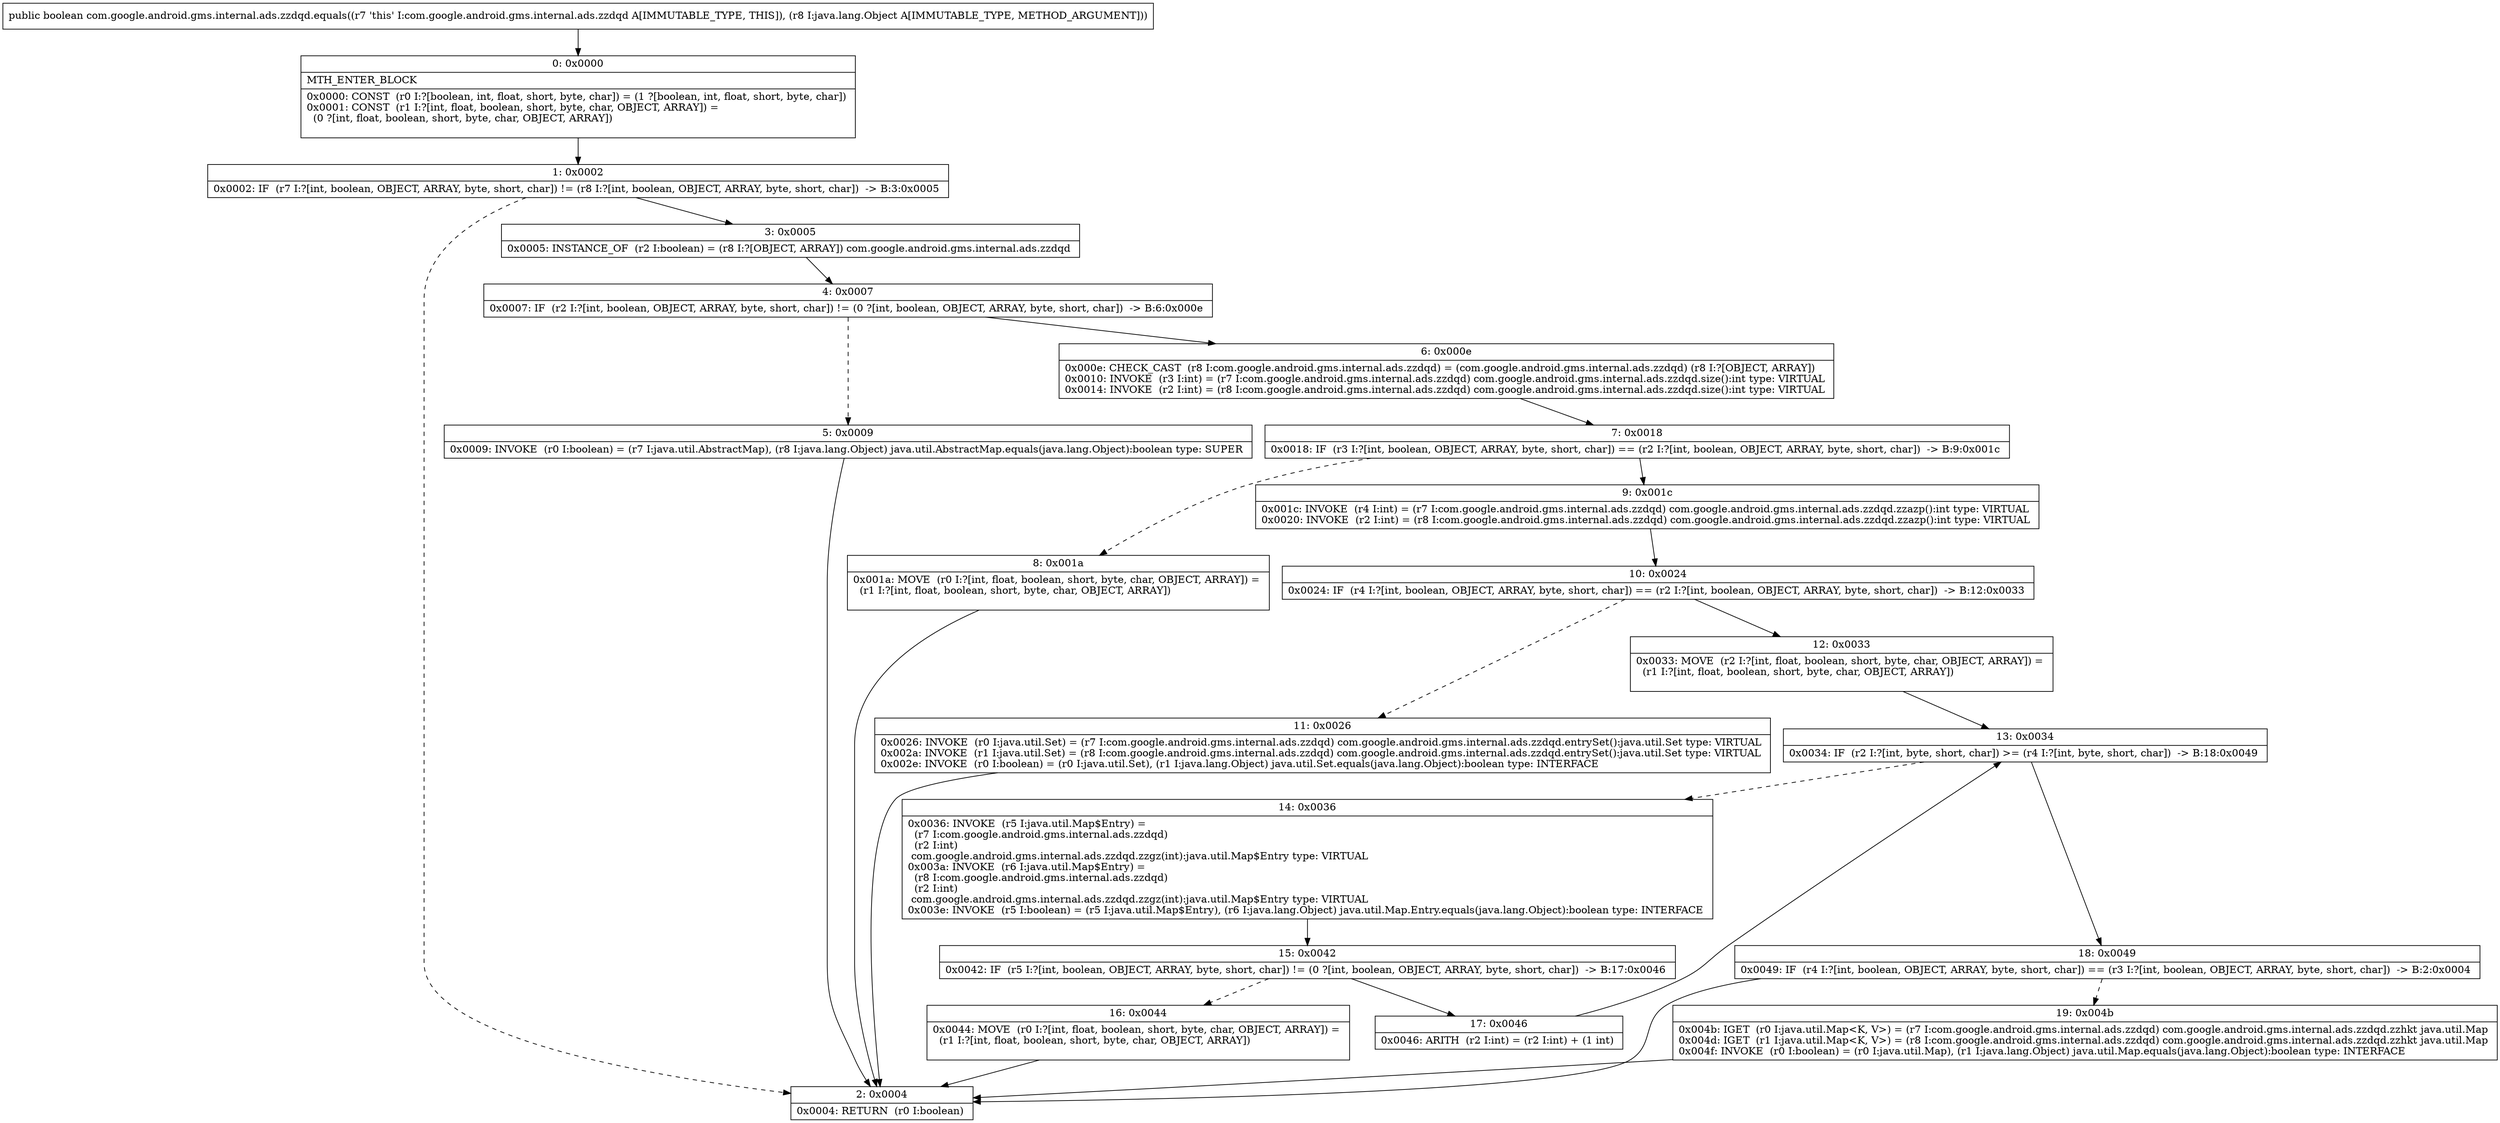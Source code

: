 digraph "CFG forcom.google.android.gms.internal.ads.zzdqd.equals(Ljava\/lang\/Object;)Z" {
Node_0 [shape=record,label="{0\:\ 0x0000|MTH_ENTER_BLOCK\l|0x0000: CONST  (r0 I:?[boolean, int, float, short, byte, char]) = (1 ?[boolean, int, float, short, byte, char]) \l0x0001: CONST  (r1 I:?[int, float, boolean, short, byte, char, OBJECT, ARRAY]) = \l  (0 ?[int, float, boolean, short, byte, char, OBJECT, ARRAY])\l \l}"];
Node_1 [shape=record,label="{1\:\ 0x0002|0x0002: IF  (r7 I:?[int, boolean, OBJECT, ARRAY, byte, short, char]) != (r8 I:?[int, boolean, OBJECT, ARRAY, byte, short, char])  \-\> B:3:0x0005 \l}"];
Node_2 [shape=record,label="{2\:\ 0x0004|0x0004: RETURN  (r0 I:boolean) \l}"];
Node_3 [shape=record,label="{3\:\ 0x0005|0x0005: INSTANCE_OF  (r2 I:boolean) = (r8 I:?[OBJECT, ARRAY]) com.google.android.gms.internal.ads.zzdqd \l}"];
Node_4 [shape=record,label="{4\:\ 0x0007|0x0007: IF  (r2 I:?[int, boolean, OBJECT, ARRAY, byte, short, char]) != (0 ?[int, boolean, OBJECT, ARRAY, byte, short, char])  \-\> B:6:0x000e \l}"];
Node_5 [shape=record,label="{5\:\ 0x0009|0x0009: INVOKE  (r0 I:boolean) = (r7 I:java.util.AbstractMap), (r8 I:java.lang.Object) java.util.AbstractMap.equals(java.lang.Object):boolean type: SUPER \l}"];
Node_6 [shape=record,label="{6\:\ 0x000e|0x000e: CHECK_CAST  (r8 I:com.google.android.gms.internal.ads.zzdqd) = (com.google.android.gms.internal.ads.zzdqd) (r8 I:?[OBJECT, ARRAY]) \l0x0010: INVOKE  (r3 I:int) = (r7 I:com.google.android.gms.internal.ads.zzdqd) com.google.android.gms.internal.ads.zzdqd.size():int type: VIRTUAL \l0x0014: INVOKE  (r2 I:int) = (r8 I:com.google.android.gms.internal.ads.zzdqd) com.google.android.gms.internal.ads.zzdqd.size():int type: VIRTUAL \l}"];
Node_7 [shape=record,label="{7\:\ 0x0018|0x0018: IF  (r3 I:?[int, boolean, OBJECT, ARRAY, byte, short, char]) == (r2 I:?[int, boolean, OBJECT, ARRAY, byte, short, char])  \-\> B:9:0x001c \l}"];
Node_8 [shape=record,label="{8\:\ 0x001a|0x001a: MOVE  (r0 I:?[int, float, boolean, short, byte, char, OBJECT, ARRAY]) = \l  (r1 I:?[int, float, boolean, short, byte, char, OBJECT, ARRAY])\l \l}"];
Node_9 [shape=record,label="{9\:\ 0x001c|0x001c: INVOKE  (r4 I:int) = (r7 I:com.google.android.gms.internal.ads.zzdqd) com.google.android.gms.internal.ads.zzdqd.zzazp():int type: VIRTUAL \l0x0020: INVOKE  (r2 I:int) = (r8 I:com.google.android.gms.internal.ads.zzdqd) com.google.android.gms.internal.ads.zzdqd.zzazp():int type: VIRTUAL \l}"];
Node_10 [shape=record,label="{10\:\ 0x0024|0x0024: IF  (r4 I:?[int, boolean, OBJECT, ARRAY, byte, short, char]) == (r2 I:?[int, boolean, OBJECT, ARRAY, byte, short, char])  \-\> B:12:0x0033 \l}"];
Node_11 [shape=record,label="{11\:\ 0x0026|0x0026: INVOKE  (r0 I:java.util.Set) = (r7 I:com.google.android.gms.internal.ads.zzdqd) com.google.android.gms.internal.ads.zzdqd.entrySet():java.util.Set type: VIRTUAL \l0x002a: INVOKE  (r1 I:java.util.Set) = (r8 I:com.google.android.gms.internal.ads.zzdqd) com.google.android.gms.internal.ads.zzdqd.entrySet():java.util.Set type: VIRTUAL \l0x002e: INVOKE  (r0 I:boolean) = (r0 I:java.util.Set), (r1 I:java.lang.Object) java.util.Set.equals(java.lang.Object):boolean type: INTERFACE \l}"];
Node_12 [shape=record,label="{12\:\ 0x0033|0x0033: MOVE  (r2 I:?[int, float, boolean, short, byte, char, OBJECT, ARRAY]) = \l  (r1 I:?[int, float, boolean, short, byte, char, OBJECT, ARRAY])\l \l}"];
Node_13 [shape=record,label="{13\:\ 0x0034|0x0034: IF  (r2 I:?[int, byte, short, char]) \>= (r4 I:?[int, byte, short, char])  \-\> B:18:0x0049 \l}"];
Node_14 [shape=record,label="{14\:\ 0x0036|0x0036: INVOKE  (r5 I:java.util.Map$Entry) = \l  (r7 I:com.google.android.gms.internal.ads.zzdqd)\l  (r2 I:int)\l com.google.android.gms.internal.ads.zzdqd.zzgz(int):java.util.Map$Entry type: VIRTUAL \l0x003a: INVOKE  (r6 I:java.util.Map$Entry) = \l  (r8 I:com.google.android.gms.internal.ads.zzdqd)\l  (r2 I:int)\l com.google.android.gms.internal.ads.zzdqd.zzgz(int):java.util.Map$Entry type: VIRTUAL \l0x003e: INVOKE  (r5 I:boolean) = (r5 I:java.util.Map$Entry), (r6 I:java.lang.Object) java.util.Map.Entry.equals(java.lang.Object):boolean type: INTERFACE \l}"];
Node_15 [shape=record,label="{15\:\ 0x0042|0x0042: IF  (r5 I:?[int, boolean, OBJECT, ARRAY, byte, short, char]) != (0 ?[int, boolean, OBJECT, ARRAY, byte, short, char])  \-\> B:17:0x0046 \l}"];
Node_16 [shape=record,label="{16\:\ 0x0044|0x0044: MOVE  (r0 I:?[int, float, boolean, short, byte, char, OBJECT, ARRAY]) = \l  (r1 I:?[int, float, boolean, short, byte, char, OBJECT, ARRAY])\l \l}"];
Node_17 [shape=record,label="{17\:\ 0x0046|0x0046: ARITH  (r2 I:int) = (r2 I:int) + (1 int) \l}"];
Node_18 [shape=record,label="{18\:\ 0x0049|0x0049: IF  (r4 I:?[int, boolean, OBJECT, ARRAY, byte, short, char]) == (r3 I:?[int, boolean, OBJECT, ARRAY, byte, short, char])  \-\> B:2:0x0004 \l}"];
Node_19 [shape=record,label="{19\:\ 0x004b|0x004b: IGET  (r0 I:java.util.Map\<K, V\>) = (r7 I:com.google.android.gms.internal.ads.zzdqd) com.google.android.gms.internal.ads.zzdqd.zzhkt java.util.Map \l0x004d: IGET  (r1 I:java.util.Map\<K, V\>) = (r8 I:com.google.android.gms.internal.ads.zzdqd) com.google.android.gms.internal.ads.zzdqd.zzhkt java.util.Map \l0x004f: INVOKE  (r0 I:boolean) = (r0 I:java.util.Map), (r1 I:java.lang.Object) java.util.Map.equals(java.lang.Object):boolean type: INTERFACE \l}"];
MethodNode[shape=record,label="{public boolean com.google.android.gms.internal.ads.zzdqd.equals((r7 'this' I:com.google.android.gms.internal.ads.zzdqd A[IMMUTABLE_TYPE, THIS]), (r8 I:java.lang.Object A[IMMUTABLE_TYPE, METHOD_ARGUMENT])) }"];
MethodNode -> Node_0;
Node_0 -> Node_1;
Node_1 -> Node_2[style=dashed];
Node_1 -> Node_3;
Node_3 -> Node_4;
Node_4 -> Node_5[style=dashed];
Node_4 -> Node_6;
Node_5 -> Node_2;
Node_6 -> Node_7;
Node_7 -> Node_8[style=dashed];
Node_7 -> Node_9;
Node_8 -> Node_2;
Node_9 -> Node_10;
Node_10 -> Node_11[style=dashed];
Node_10 -> Node_12;
Node_11 -> Node_2;
Node_12 -> Node_13;
Node_13 -> Node_14[style=dashed];
Node_13 -> Node_18;
Node_14 -> Node_15;
Node_15 -> Node_16[style=dashed];
Node_15 -> Node_17;
Node_16 -> Node_2;
Node_17 -> Node_13;
Node_18 -> Node_2;
Node_18 -> Node_19[style=dashed];
Node_19 -> Node_2;
}

